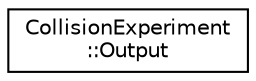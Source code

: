 digraph "Graphical Class Hierarchy"
{
 // LATEX_PDF_SIZE
  edge [fontname="Helvetica",fontsize="10",labelfontname="Helvetica",labelfontsize="10"];
  node [fontname="Helvetica",fontsize="10",shape=record];
  rankdir="LR";
  Node0 [label="CollisionExperiment\l::Output",height=0.2,width=0.4,color="black", fillcolor="white", style="filled",URL="$struct_collision_experiment_1_1_output.html",tooltip="Output struture."];
}
